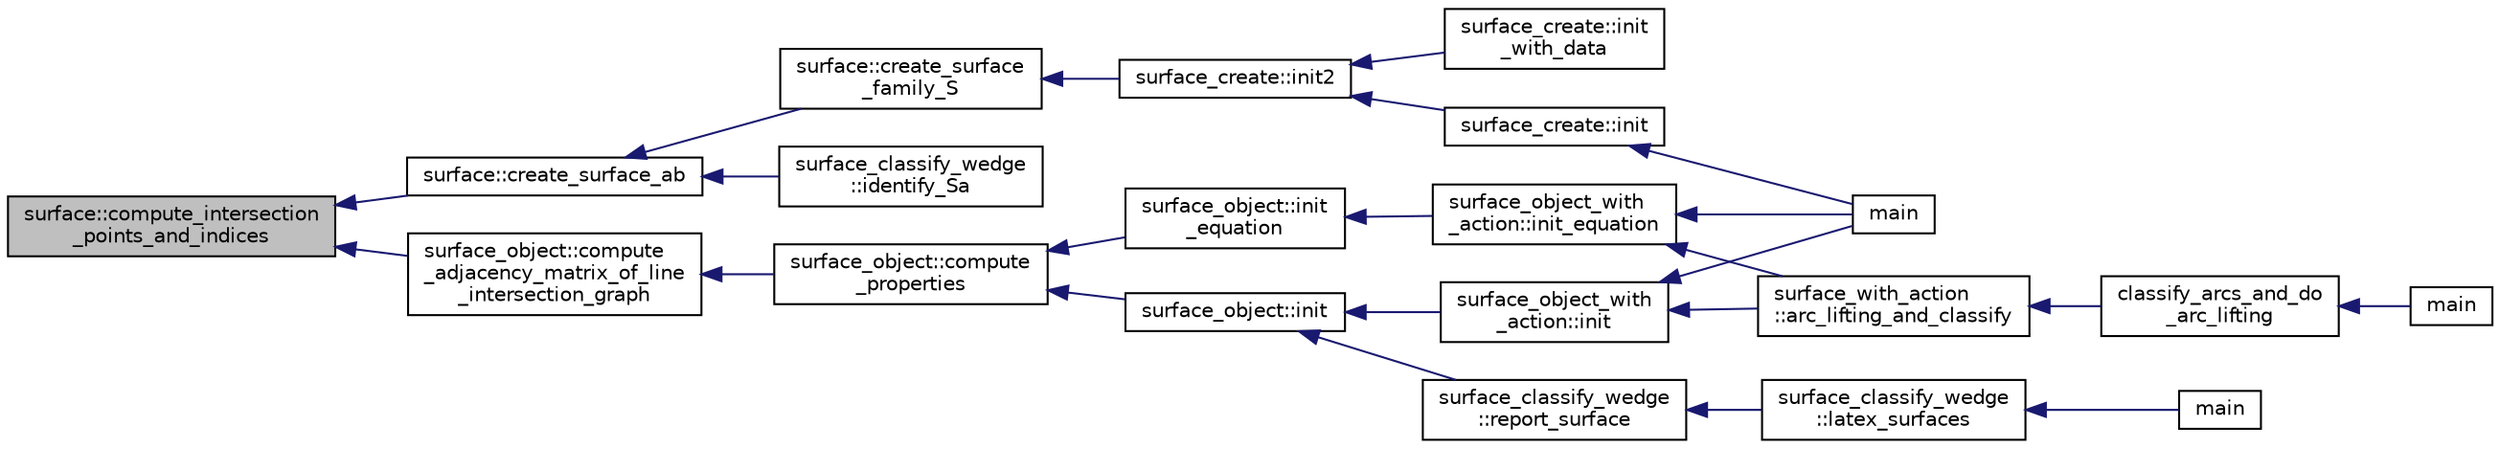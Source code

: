 digraph "surface::compute_intersection_points_and_indices"
{
  edge [fontname="Helvetica",fontsize="10",labelfontname="Helvetica",labelfontsize="10"];
  node [fontname="Helvetica",fontsize="10",shape=record];
  rankdir="LR";
  Node421 [label="surface::compute_intersection\l_points_and_indices",height=0.2,width=0.4,color="black", fillcolor="grey75", style="filled", fontcolor="black"];
  Node421 -> Node422 [dir="back",color="midnightblue",fontsize="10",style="solid",fontname="Helvetica"];
  Node422 [label="surface::create_surface_ab",height=0.2,width=0.4,color="black", fillcolor="white", style="filled",URL="$d5/d88/classsurface.html#a9e0834d9fd3ea14957df1944ac40c847"];
  Node422 -> Node423 [dir="back",color="midnightblue",fontsize="10",style="solid",fontname="Helvetica"];
  Node423 [label="surface::create_surface\l_family_S",height=0.2,width=0.4,color="black", fillcolor="white", style="filled",URL="$d5/d88/classsurface.html#a820199c4eab279fad1085a308550fa8f"];
  Node423 -> Node424 [dir="back",color="midnightblue",fontsize="10",style="solid",fontname="Helvetica"];
  Node424 [label="surface_create::init2",height=0.2,width=0.4,color="black", fillcolor="white", style="filled",URL="$de/da4/classsurface__create.html#a0d600640f7dd62d5a6c36443effdab59"];
  Node424 -> Node425 [dir="back",color="midnightblue",fontsize="10",style="solid",fontname="Helvetica"];
  Node425 [label="surface_create::init\l_with_data",height=0.2,width=0.4,color="black", fillcolor="white", style="filled",URL="$de/da4/classsurface__create.html#a9226f687139676532adb1aa971fbade2"];
  Node424 -> Node426 [dir="back",color="midnightblue",fontsize="10",style="solid",fontname="Helvetica"];
  Node426 [label="surface_create::init",height=0.2,width=0.4,color="black", fillcolor="white", style="filled",URL="$de/da4/classsurface__create.html#ab0db5c12825f778e3caf8aa4da02eb06"];
  Node426 -> Node427 [dir="back",color="midnightblue",fontsize="10",style="solid",fontname="Helvetica"];
  Node427 [label="main",height=0.2,width=0.4,color="black", fillcolor="white", style="filled",URL="$d2/dfa/create__surface__main_8_c.html#a217dbf8b442f20279ea00b898af96f52"];
  Node422 -> Node428 [dir="back",color="midnightblue",fontsize="10",style="solid",fontname="Helvetica"];
  Node428 [label="surface_classify_wedge\l::identify_Sa",height=0.2,width=0.4,color="black", fillcolor="white", style="filled",URL="$d7/d5c/classsurface__classify__wedge.html#a8fdc22ea1850bd4da28ace84adb055a6"];
  Node421 -> Node429 [dir="back",color="midnightblue",fontsize="10",style="solid",fontname="Helvetica"];
  Node429 [label="surface_object::compute\l_adjacency_matrix_of_line\l_intersection_graph",height=0.2,width=0.4,color="black", fillcolor="white", style="filled",URL="$df/df8/classsurface__object.html#aeef0d278d1d82c7af525add5ae85d713"];
  Node429 -> Node430 [dir="back",color="midnightblue",fontsize="10",style="solid",fontname="Helvetica"];
  Node430 [label="surface_object::compute\l_properties",height=0.2,width=0.4,color="black", fillcolor="white", style="filled",URL="$df/df8/classsurface__object.html#ad6c02c3c1432f8adfe49932041ce1b20"];
  Node430 -> Node431 [dir="back",color="midnightblue",fontsize="10",style="solid",fontname="Helvetica"];
  Node431 [label="surface_object::init\l_equation",height=0.2,width=0.4,color="black", fillcolor="white", style="filled",URL="$df/df8/classsurface__object.html#afd4f4d1accbf361897374bd18d571913"];
  Node431 -> Node432 [dir="back",color="midnightblue",fontsize="10",style="solid",fontname="Helvetica"];
  Node432 [label="surface_object_with\l_action::init_equation",height=0.2,width=0.4,color="black", fillcolor="white", style="filled",URL="$db/d28/classsurface__object__with__action.html#a310ce4189e50545dd67fa3652b8fd160"];
  Node432 -> Node427 [dir="back",color="midnightblue",fontsize="10",style="solid",fontname="Helvetica"];
  Node432 -> Node433 [dir="back",color="midnightblue",fontsize="10",style="solid",fontname="Helvetica"];
  Node433 [label="surface_with_action\l::arc_lifting_and_classify",height=0.2,width=0.4,color="black", fillcolor="white", style="filled",URL="$d8/df9/classsurface__with__action.html#a62a3948f830c59e09ef94937650a07a4"];
  Node433 -> Node434 [dir="back",color="midnightblue",fontsize="10",style="solid",fontname="Helvetica"];
  Node434 [label="classify_arcs_and_do\l_arc_lifting",height=0.2,width=0.4,color="black", fillcolor="white", style="filled",URL="$d6/dc3/arc__lifting__main_8_c.html#afdd7be16f16b8c71e9a72fe5f6a0b59c"];
  Node434 -> Node435 [dir="back",color="midnightblue",fontsize="10",style="solid",fontname="Helvetica"];
  Node435 [label="main",height=0.2,width=0.4,color="black", fillcolor="white", style="filled",URL="$d6/dc3/arc__lifting__main_8_c.html#a217dbf8b442f20279ea00b898af96f52"];
  Node430 -> Node436 [dir="back",color="midnightblue",fontsize="10",style="solid",fontname="Helvetica"];
  Node436 [label="surface_object::init",height=0.2,width=0.4,color="black", fillcolor="white", style="filled",URL="$df/df8/classsurface__object.html#ae51d9ac0a3853bc07908ac48ffa6e0d2"];
  Node436 -> Node437 [dir="back",color="midnightblue",fontsize="10",style="solid",fontname="Helvetica"];
  Node437 [label="surface_classify_wedge\l::report_surface",height=0.2,width=0.4,color="black", fillcolor="white", style="filled",URL="$d7/d5c/classsurface__classify__wedge.html#ad577d435c4726d0a35c10b2f8d4ed00c"];
  Node437 -> Node438 [dir="back",color="midnightblue",fontsize="10",style="solid",fontname="Helvetica"];
  Node438 [label="surface_classify_wedge\l::latex_surfaces",height=0.2,width=0.4,color="black", fillcolor="white", style="filled",URL="$d7/d5c/classsurface__classify__wedge.html#a5698763ece48d6f0a605527ca62429c5"];
  Node438 -> Node439 [dir="back",color="midnightblue",fontsize="10",style="solid",fontname="Helvetica"];
  Node439 [label="main",height=0.2,width=0.4,color="black", fillcolor="white", style="filled",URL="$df/df8/surface__classify_8_c.html#a217dbf8b442f20279ea00b898af96f52"];
  Node436 -> Node440 [dir="back",color="midnightblue",fontsize="10",style="solid",fontname="Helvetica"];
  Node440 [label="surface_object_with\l_action::init",height=0.2,width=0.4,color="black", fillcolor="white", style="filled",URL="$db/d28/classsurface__object__with__action.html#a65085da19618def3909b0f4bc27cba8a"];
  Node440 -> Node427 [dir="back",color="midnightblue",fontsize="10",style="solid",fontname="Helvetica"];
  Node440 -> Node433 [dir="back",color="midnightblue",fontsize="10",style="solid",fontname="Helvetica"];
}
